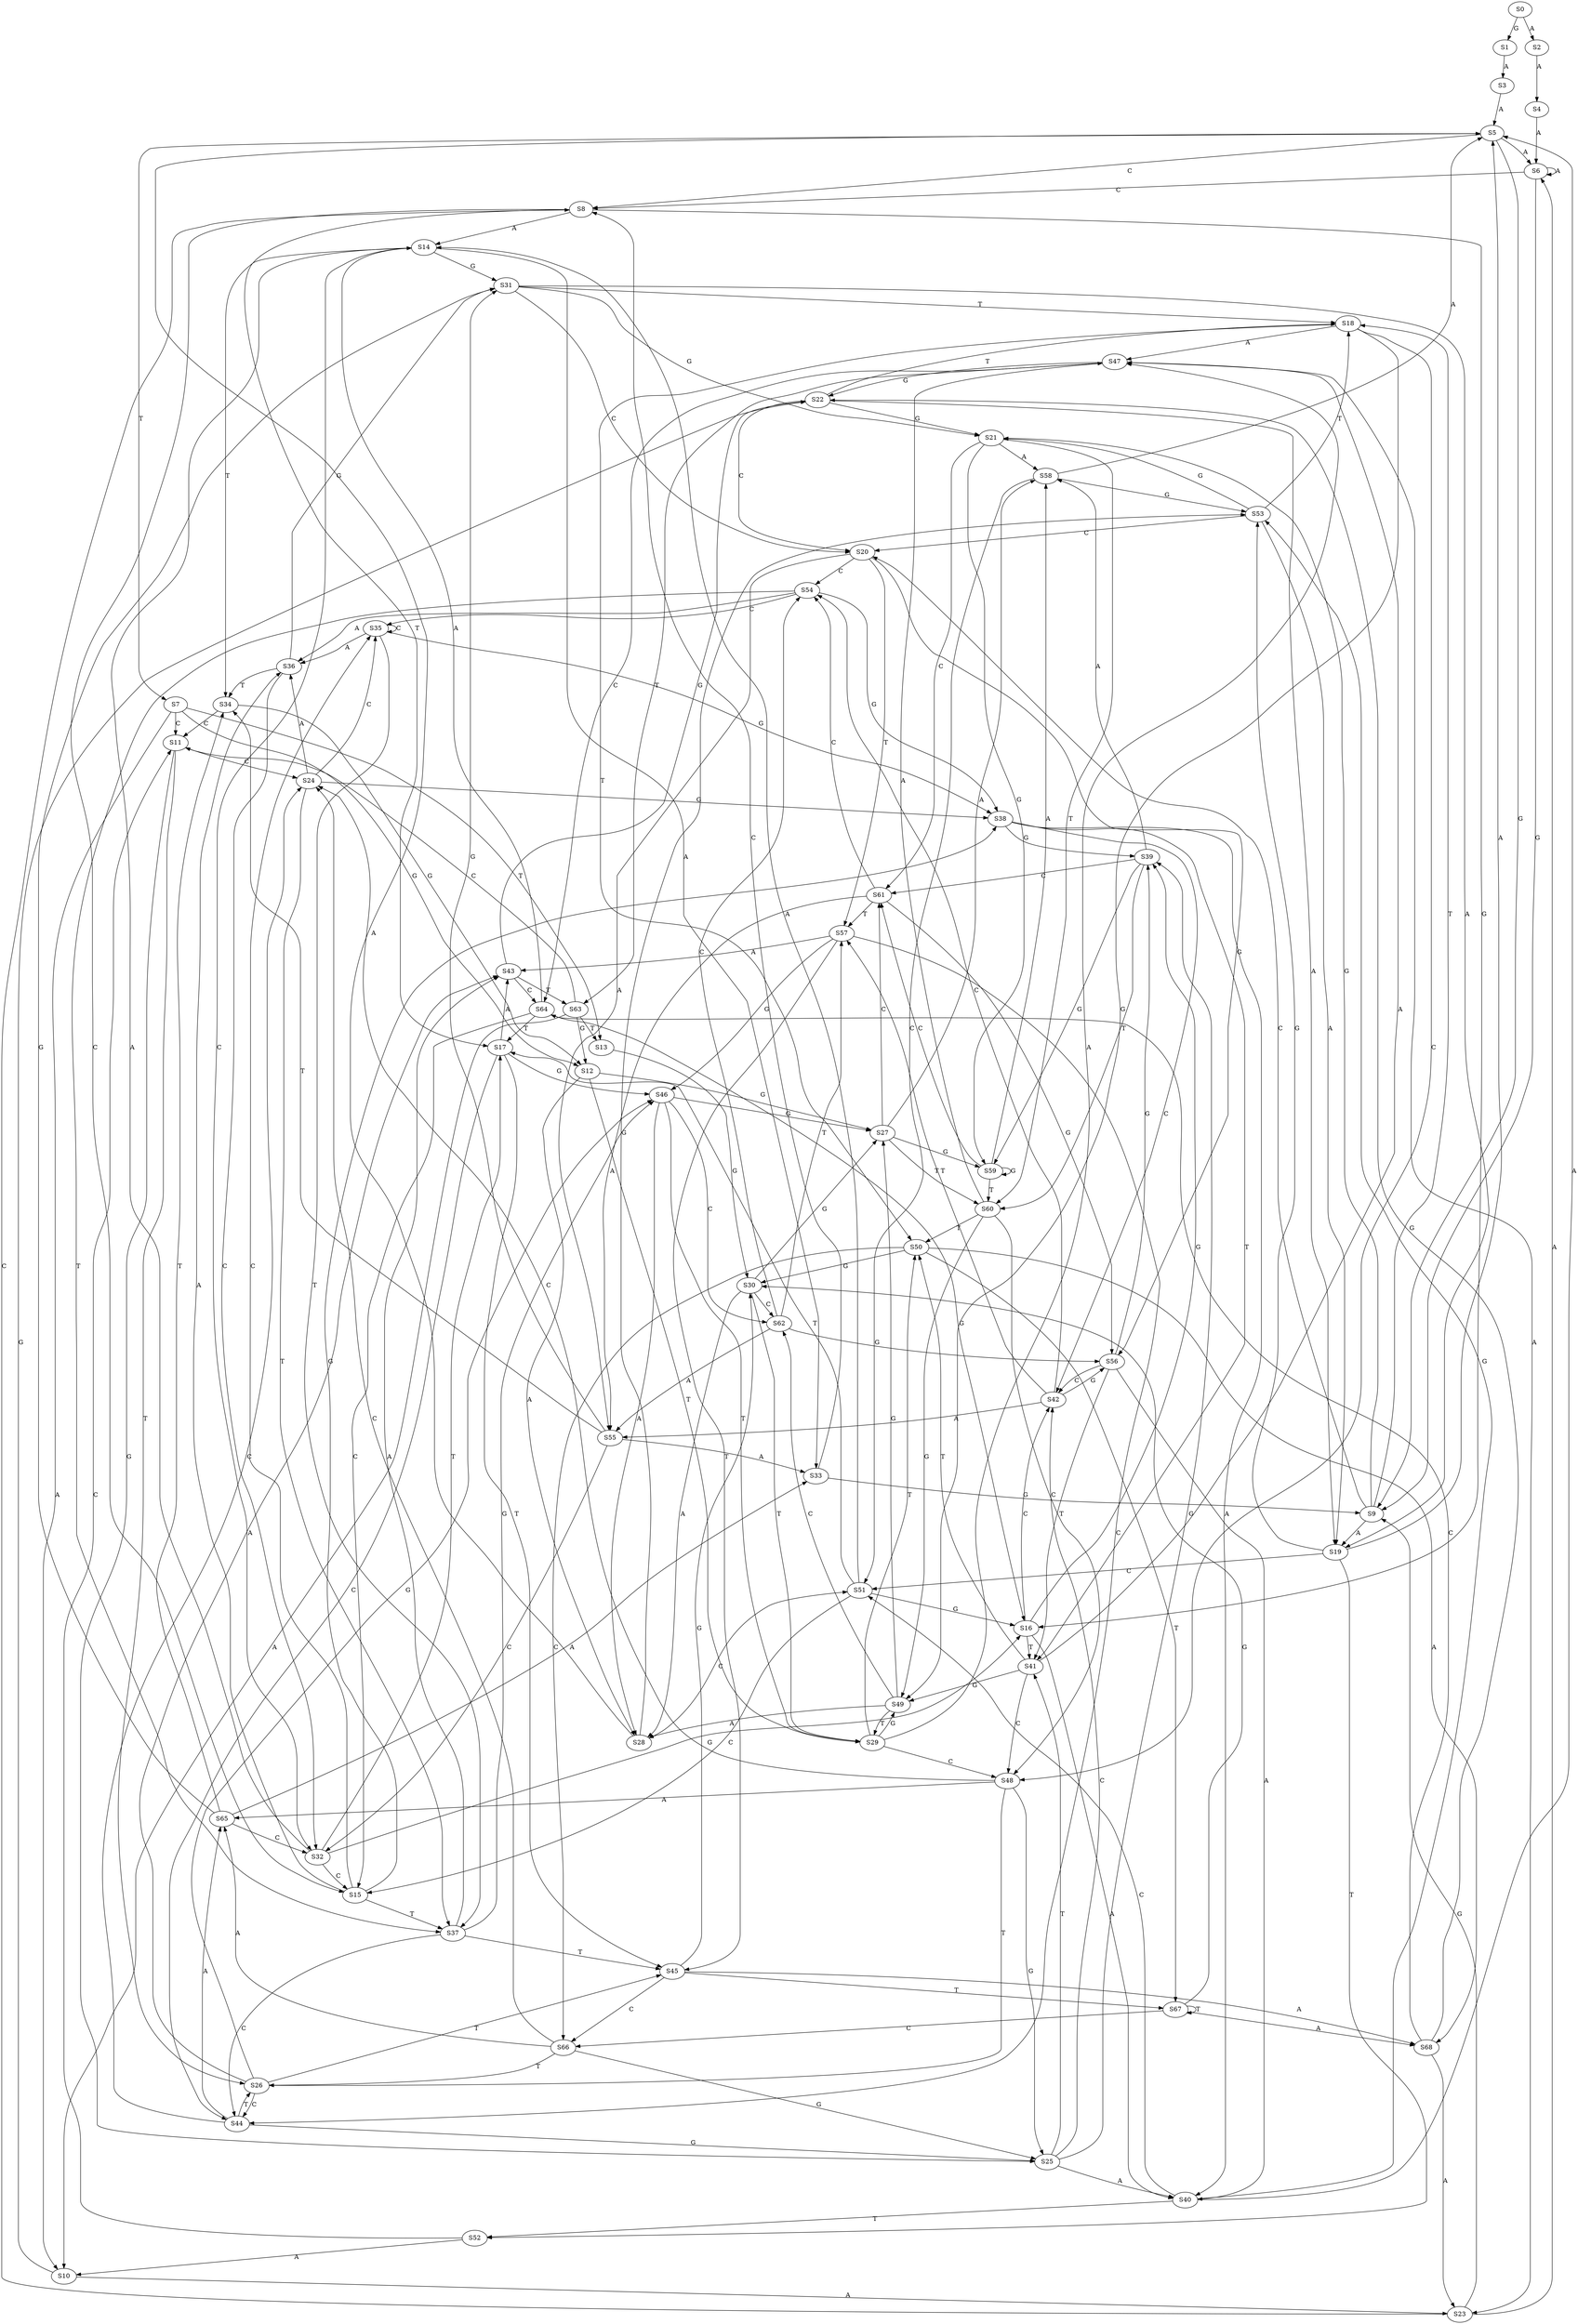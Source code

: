 strict digraph  {
	S0 -> S1 [ label = G ];
	S0 -> S2 [ label = A ];
	S1 -> S3 [ label = A ];
	S2 -> S4 [ label = A ];
	S3 -> S5 [ label = A ];
	S4 -> S6 [ label = A ];
	S5 -> S7 [ label = T ];
	S5 -> S8 [ label = C ];
	S5 -> S6 [ label = A ];
	S5 -> S9 [ label = G ];
	S6 -> S9 [ label = G ];
	S6 -> S8 [ label = C ];
	S6 -> S6 [ label = A ];
	S7 -> S10 [ label = A ];
	S7 -> S11 [ label = C ];
	S7 -> S12 [ label = G ];
	S7 -> S13 [ label = T ];
	S8 -> S14 [ label = A ];
	S8 -> S15 [ label = C ];
	S8 -> S16 [ label = G ];
	S8 -> S17 [ label = T ];
	S9 -> S18 [ label = T ];
	S9 -> S19 [ label = A ];
	S9 -> S20 [ label = C ];
	S9 -> S21 [ label = G ];
	S10 -> S22 [ label = G ];
	S10 -> S23 [ label = A ];
	S11 -> S24 [ label = C ];
	S11 -> S25 [ label = G ];
	S11 -> S26 [ label = T ];
	S12 -> S27 [ label = G ];
	S12 -> S28 [ label = A ];
	S12 -> S29 [ label = T ];
	S13 -> S30 [ label = G ];
	S14 -> S31 [ label = G ];
	S14 -> S32 [ label = C ];
	S14 -> S33 [ label = A ];
	S14 -> S34 [ label = T ];
	S15 -> S35 [ label = C ];
	S15 -> S36 [ label = A ];
	S15 -> S37 [ label = T ];
	S15 -> S38 [ label = G ];
	S16 -> S39 [ label = G ];
	S16 -> S40 [ label = A ];
	S16 -> S41 [ label = T ];
	S16 -> S42 [ label = C ];
	S17 -> S43 [ label = A ];
	S17 -> S44 [ label = C ];
	S17 -> S45 [ label = T ];
	S17 -> S46 [ label = G ];
	S18 -> S47 [ label = A ];
	S18 -> S48 [ label = C ];
	S18 -> S49 [ label = G ];
	S18 -> S50 [ label = T ];
	S19 -> S5 [ label = A ];
	S19 -> S51 [ label = C ];
	S19 -> S52 [ label = T ];
	S19 -> S53 [ label = G ];
	S20 -> S54 [ label = C ];
	S20 -> S55 [ label = A ];
	S20 -> S56 [ label = G ];
	S20 -> S57 [ label = T ];
	S21 -> S58 [ label = A ];
	S21 -> S59 [ label = G ];
	S21 -> S60 [ label = T ];
	S21 -> S61 [ label = C ];
	S22 -> S18 [ label = T ];
	S22 -> S19 [ label = A ];
	S22 -> S20 [ label = C ];
	S22 -> S21 [ label = G ];
	S23 -> S9 [ label = G ];
	S23 -> S6 [ label = A ];
	S23 -> S8 [ label = C ];
	S24 -> S35 [ label = C ];
	S24 -> S36 [ label = A ];
	S24 -> S37 [ label = T ];
	S24 -> S38 [ label = G ];
	S25 -> S39 [ label = G ];
	S25 -> S41 [ label = T ];
	S25 -> S42 [ label = C ];
	S25 -> S40 [ label = A ];
	S26 -> S46 [ label = G ];
	S26 -> S44 [ label = C ];
	S26 -> S43 [ label = A ];
	S26 -> S45 [ label = T ];
	S27 -> S59 [ label = G ];
	S27 -> S61 [ label = C ];
	S27 -> S58 [ label = A ];
	S27 -> S60 [ label = T ];
	S28 -> S53 [ label = G ];
	S28 -> S51 [ label = C ];
	S28 -> S5 [ label = A ];
	S29 -> S48 [ label = C ];
	S29 -> S50 [ label = T ];
	S29 -> S49 [ label = G ];
	S29 -> S47 [ label = A ];
	S30 -> S27 [ label = G ];
	S30 -> S62 [ label = C ];
	S30 -> S29 [ label = T ];
	S30 -> S28 [ label = A ];
	S31 -> S21 [ label = G ];
	S31 -> S18 [ label = T ];
	S31 -> S19 [ label = A ];
	S31 -> S20 [ label = C ];
	S32 -> S17 [ label = T ];
	S32 -> S16 [ label = G ];
	S32 -> S14 [ label = A ];
	S32 -> S15 [ label = C ];
	S33 -> S9 [ label = G ];
	S33 -> S8 [ label = C ];
	S34 -> S11 [ label = C ];
	S34 -> S12 [ label = G ];
	S35 -> S38 [ label = G ];
	S35 -> S35 [ label = C ];
	S35 -> S36 [ label = A ];
	S35 -> S37 [ label = T ];
	S36 -> S31 [ label = G ];
	S36 -> S34 [ label = T ];
	S36 -> S32 [ label = C ];
	S37 -> S46 [ label = G ];
	S37 -> S44 [ label = C ];
	S37 -> S45 [ label = T ];
	S37 -> S43 [ label = A ];
	S38 -> S40 [ label = A ];
	S38 -> S39 [ label = G ];
	S38 -> S41 [ label = T ];
	S38 -> S42 [ label = C ];
	S39 -> S58 [ label = A ];
	S39 -> S59 [ label = G ];
	S39 -> S61 [ label = C ];
	S39 -> S60 [ label = T ];
	S40 -> S5 [ label = A ];
	S40 -> S51 [ label = C ];
	S40 -> S53 [ label = G ];
	S40 -> S52 [ label = T ];
	S41 -> S48 [ label = C ];
	S41 -> S47 [ label = A ];
	S41 -> S49 [ label = G ];
	S41 -> S50 [ label = T ];
	S42 -> S56 [ label = G ];
	S42 -> S57 [ label = T ];
	S42 -> S54 [ label = C ];
	S42 -> S55 [ label = A ];
	S43 -> S22 [ label = G ];
	S43 -> S63 [ label = T ];
	S43 -> S64 [ label = C ];
	S44 -> S26 [ label = T ];
	S44 -> S25 [ label = G ];
	S44 -> S24 [ label = C ];
	S44 -> S65 [ label = A ];
	S45 -> S66 [ label = C ];
	S45 -> S67 [ label = T ];
	S45 -> S30 [ label = G ];
	S45 -> S68 [ label = A ];
	S46 -> S28 [ label = A ];
	S46 -> S62 [ label = C ];
	S46 -> S27 [ label = G ];
	S46 -> S29 [ label = T ];
	S47 -> S63 [ label = T ];
	S47 -> S22 [ label = G ];
	S47 -> S23 [ label = A ];
	S47 -> S64 [ label = C ];
	S48 -> S26 [ label = T ];
	S48 -> S25 [ label = G ];
	S48 -> S65 [ label = A ];
	S48 -> S24 [ label = C ];
	S49 -> S29 [ label = T ];
	S49 -> S27 [ label = G ];
	S49 -> S28 [ label = A ];
	S49 -> S62 [ label = C ];
	S50 -> S66 [ label = C ];
	S50 -> S30 [ label = G ];
	S50 -> S68 [ label = A ];
	S50 -> S67 [ label = T ];
	S51 -> S17 [ label = T ];
	S51 -> S16 [ label = G ];
	S51 -> S15 [ label = C ];
	S51 -> S14 [ label = A ];
	S52 -> S10 [ label = A ];
	S52 -> S11 [ label = C ];
	S53 -> S18 [ label = T ];
	S53 -> S21 [ label = G ];
	S53 -> S19 [ label = A ];
	S53 -> S20 [ label = C ];
	S54 -> S38 [ label = G ];
	S54 -> S36 [ label = A ];
	S54 -> S37 [ label = T ];
	S54 -> S35 [ label = C ];
	S55 -> S31 [ label = G ];
	S55 -> S32 [ label = C ];
	S55 -> S33 [ label = A ];
	S55 -> S34 [ label = T ];
	S56 -> S39 [ label = G ];
	S56 -> S40 [ label = A ];
	S56 -> S41 [ label = T ];
	S56 -> S42 [ label = C ];
	S57 -> S43 [ label = A ];
	S57 -> S44 [ label = C ];
	S57 -> S45 [ label = T ];
	S57 -> S46 [ label = G ];
	S58 -> S5 [ label = A ];
	S58 -> S53 [ label = G ];
	S58 -> S51 [ label = C ];
	S59 -> S60 [ label = T ];
	S59 -> S61 [ label = C ];
	S59 -> S59 [ label = G ];
	S59 -> S58 [ label = A ];
	S60 -> S47 [ label = A ];
	S60 -> S48 [ label = C ];
	S60 -> S49 [ label = G ];
	S60 -> S50 [ label = T ];
	S61 -> S57 [ label = T ];
	S61 -> S54 [ label = C ];
	S61 -> S55 [ label = A ];
	S61 -> S56 [ label = G ];
	S62 -> S54 [ label = C ];
	S62 -> S56 [ label = G ];
	S62 -> S57 [ label = T ];
	S62 -> S55 [ label = A ];
	S63 -> S11 [ label = C ];
	S63 -> S10 [ label = A ];
	S63 -> S13 [ label = T ];
	S63 -> S12 [ label = G ];
	S64 -> S16 [ label = G ];
	S64 -> S17 [ label = T ];
	S64 -> S14 [ label = A ];
	S64 -> S15 [ label = C ];
	S65 -> S34 [ label = T ];
	S65 -> S32 [ label = C ];
	S65 -> S33 [ label = A ];
	S65 -> S31 [ label = G ];
	S66 -> S65 [ label = A ];
	S66 -> S24 [ label = C ];
	S66 -> S25 [ label = G ];
	S66 -> S26 [ label = T ];
	S67 -> S30 [ label = G ];
	S67 -> S67 [ label = T ];
	S67 -> S66 [ label = C ];
	S67 -> S68 [ label = A ];
	S68 -> S64 [ label = C ];
	S68 -> S22 [ label = G ];
	S68 -> S23 [ label = A ];
}
